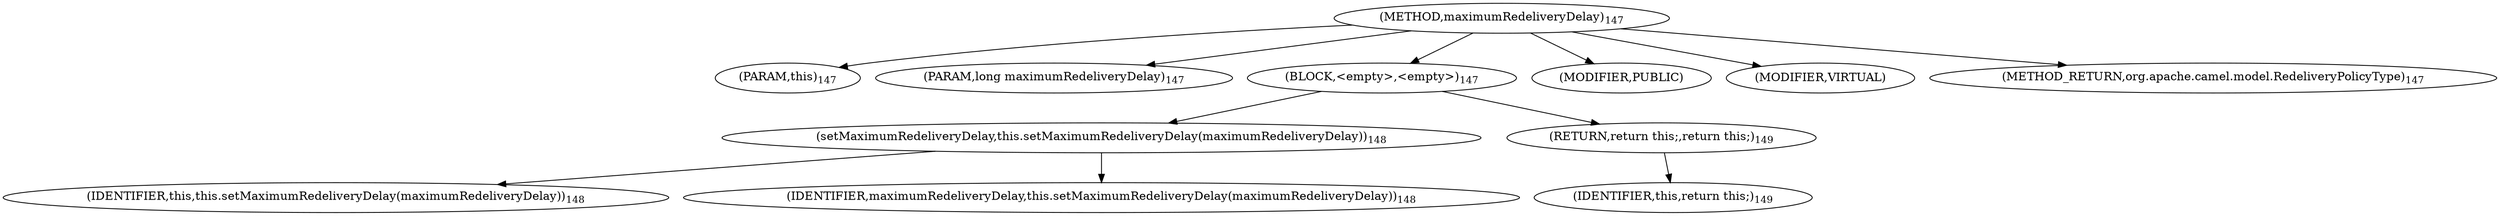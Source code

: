 digraph "maximumRedeliveryDelay" {  
"372" [label = <(METHOD,maximumRedeliveryDelay)<SUB>147</SUB>> ]
"31" [label = <(PARAM,this)<SUB>147</SUB>> ]
"373" [label = <(PARAM,long maximumRedeliveryDelay)<SUB>147</SUB>> ]
"374" [label = <(BLOCK,&lt;empty&gt;,&lt;empty&gt;)<SUB>147</SUB>> ]
"375" [label = <(setMaximumRedeliveryDelay,this.setMaximumRedeliveryDelay(maximumRedeliveryDelay))<SUB>148</SUB>> ]
"30" [label = <(IDENTIFIER,this,this.setMaximumRedeliveryDelay(maximumRedeliveryDelay))<SUB>148</SUB>> ]
"376" [label = <(IDENTIFIER,maximumRedeliveryDelay,this.setMaximumRedeliveryDelay(maximumRedeliveryDelay))<SUB>148</SUB>> ]
"377" [label = <(RETURN,return this;,return this;)<SUB>149</SUB>> ]
"32" [label = <(IDENTIFIER,this,return this;)<SUB>149</SUB>> ]
"378" [label = <(MODIFIER,PUBLIC)> ]
"379" [label = <(MODIFIER,VIRTUAL)> ]
"380" [label = <(METHOD_RETURN,org.apache.camel.model.RedeliveryPolicyType)<SUB>147</SUB>> ]
  "372" -> "31" 
  "372" -> "373" 
  "372" -> "374" 
  "372" -> "378" 
  "372" -> "379" 
  "372" -> "380" 
  "374" -> "375" 
  "374" -> "377" 
  "375" -> "30" 
  "375" -> "376" 
  "377" -> "32" 
}

